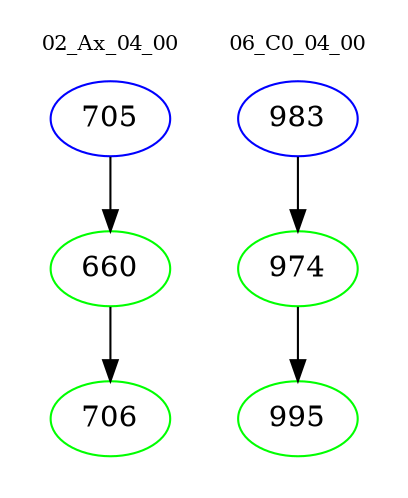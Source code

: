 digraph{
subgraph cluster_0 {
color = white
label = "02_Ax_04_00";
fontsize=10;
T0_705 [label="705", color="blue"]
T0_705 -> T0_660 [color="black"]
T0_660 [label="660", color="green"]
T0_660 -> T0_706 [color="black"]
T0_706 [label="706", color="green"]
}
subgraph cluster_1 {
color = white
label = "06_C0_04_00";
fontsize=10;
T1_983 [label="983", color="blue"]
T1_983 -> T1_974 [color="black"]
T1_974 [label="974", color="green"]
T1_974 -> T1_995 [color="black"]
T1_995 [label="995", color="green"]
}
}

